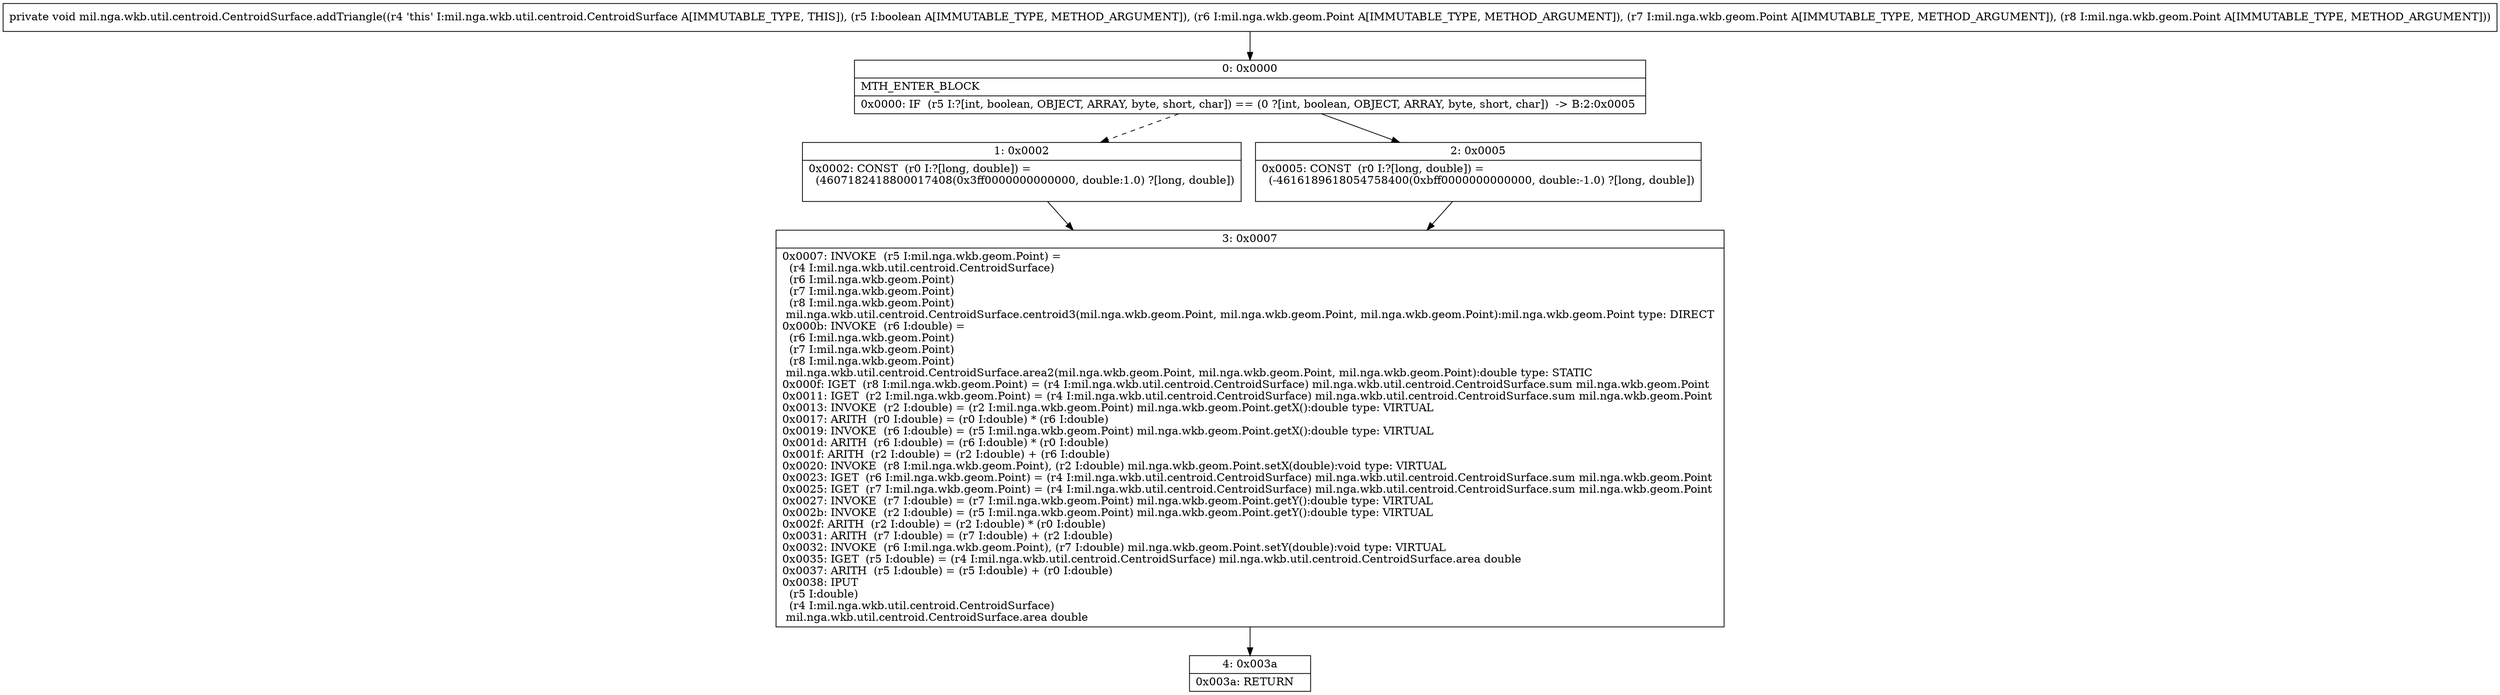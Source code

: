digraph "CFG formil.nga.wkb.util.centroid.CentroidSurface.addTriangle(ZLmil\/nga\/wkb\/geom\/Point;Lmil\/nga\/wkb\/geom\/Point;Lmil\/nga\/wkb\/geom\/Point;)V" {
Node_0 [shape=record,label="{0\:\ 0x0000|MTH_ENTER_BLOCK\l|0x0000: IF  (r5 I:?[int, boolean, OBJECT, ARRAY, byte, short, char]) == (0 ?[int, boolean, OBJECT, ARRAY, byte, short, char])  \-\> B:2:0x0005 \l}"];
Node_1 [shape=record,label="{1\:\ 0x0002|0x0002: CONST  (r0 I:?[long, double]) = \l  (4607182418800017408(0x3ff0000000000000, double:1.0) ?[long, double])\l \l}"];
Node_2 [shape=record,label="{2\:\ 0x0005|0x0005: CONST  (r0 I:?[long, double]) = \l  (\-4616189618054758400(0xbff0000000000000, double:\-1.0) ?[long, double])\l \l}"];
Node_3 [shape=record,label="{3\:\ 0x0007|0x0007: INVOKE  (r5 I:mil.nga.wkb.geom.Point) = \l  (r4 I:mil.nga.wkb.util.centroid.CentroidSurface)\l  (r6 I:mil.nga.wkb.geom.Point)\l  (r7 I:mil.nga.wkb.geom.Point)\l  (r8 I:mil.nga.wkb.geom.Point)\l mil.nga.wkb.util.centroid.CentroidSurface.centroid3(mil.nga.wkb.geom.Point, mil.nga.wkb.geom.Point, mil.nga.wkb.geom.Point):mil.nga.wkb.geom.Point type: DIRECT \l0x000b: INVOKE  (r6 I:double) = \l  (r6 I:mil.nga.wkb.geom.Point)\l  (r7 I:mil.nga.wkb.geom.Point)\l  (r8 I:mil.nga.wkb.geom.Point)\l mil.nga.wkb.util.centroid.CentroidSurface.area2(mil.nga.wkb.geom.Point, mil.nga.wkb.geom.Point, mil.nga.wkb.geom.Point):double type: STATIC \l0x000f: IGET  (r8 I:mil.nga.wkb.geom.Point) = (r4 I:mil.nga.wkb.util.centroid.CentroidSurface) mil.nga.wkb.util.centroid.CentroidSurface.sum mil.nga.wkb.geom.Point \l0x0011: IGET  (r2 I:mil.nga.wkb.geom.Point) = (r4 I:mil.nga.wkb.util.centroid.CentroidSurface) mil.nga.wkb.util.centroid.CentroidSurface.sum mil.nga.wkb.geom.Point \l0x0013: INVOKE  (r2 I:double) = (r2 I:mil.nga.wkb.geom.Point) mil.nga.wkb.geom.Point.getX():double type: VIRTUAL \l0x0017: ARITH  (r0 I:double) = (r0 I:double) * (r6 I:double) \l0x0019: INVOKE  (r6 I:double) = (r5 I:mil.nga.wkb.geom.Point) mil.nga.wkb.geom.Point.getX():double type: VIRTUAL \l0x001d: ARITH  (r6 I:double) = (r6 I:double) * (r0 I:double) \l0x001f: ARITH  (r2 I:double) = (r2 I:double) + (r6 I:double) \l0x0020: INVOKE  (r8 I:mil.nga.wkb.geom.Point), (r2 I:double) mil.nga.wkb.geom.Point.setX(double):void type: VIRTUAL \l0x0023: IGET  (r6 I:mil.nga.wkb.geom.Point) = (r4 I:mil.nga.wkb.util.centroid.CentroidSurface) mil.nga.wkb.util.centroid.CentroidSurface.sum mil.nga.wkb.geom.Point \l0x0025: IGET  (r7 I:mil.nga.wkb.geom.Point) = (r4 I:mil.nga.wkb.util.centroid.CentroidSurface) mil.nga.wkb.util.centroid.CentroidSurface.sum mil.nga.wkb.geom.Point \l0x0027: INVOKE  (r7 I:double) = (r7 I:mil.nga.wkb.geom.Point) mil.nga.wkb.geom.Point.getY():double type: VIRTUAL \l0x002b: INVOKE  (r2 I:double) = (r5 I:mil.nga.wkb.geom.Point) mil.nga.wkb.geom.Point.getY():double type: VIRTUAL \l0x002f: ARITH  (r2 I:double) = (r2 I:double) * (r0 I:double) \l0x0031: ARITH  (r7 I:double) = (r7 I:double) + (r2 I:double) \l0x0032: INVOKE  (r6 I:mil.nga.wkb.geom.Point), (r7 I:double) mil.nga.wkb.geom.Point.setY(double):void type: VIRTUAL \l0x0035: IGET  (r5 I:double) = (r4 I:mil.nga.wkb.util.centroid.CentroidSurface) mil.nga.wkb.util.centroid.CentroidSurface.area double \l0x0037: ARITH  (r5 I:double) = (r5 I:double) + (r0 I:double) \l0x0038: IPUT  \l  (r5 I:double)\l  (r4 I:mil.nga.wkb.util.centroid.CentroidSurface)\l mil.nga.wkb.util.centroid.CentroidSurface.area double \l}"];
Node_4 [shape=record,label="{4\:\ 0x003a|0x003a: RETURN   \l}"];
MethodNode[shape=record,label="{private void mil.nga.wkb.util.centroid.CentroidSurface.addTriangle((r4 'this' I:mil.nga.wkb.util.centroid.CentroidSurface A[IMMUTABLE_TYPE, THIS]), (r5 I:boolean A[IMMUTABLE_TYPE, METHOD_ARGUMENT]), (r6 I:mil.nga.wkb.geom.Point A[IMMUTABLE_TYPE, METHOD_ARGUMENT]), (r7 I:mil.nga.wkb.geom.Point A[IMMUTABLE_TYPE, METHOD_ARGUMENT]), (r8 I:mil.nga.wkb.geom.Point A[IMMUTABLE_TYPE, METHOD_ARGUMENT])) }"];
MethodNode -> Node_0;
Node_0 -> Node_1[style=dashed];
Node_0 -> Node_2;
Node_1 -> Node_3;
Node_2 -> Node_3;
Node_3 -> Node_4;
}

